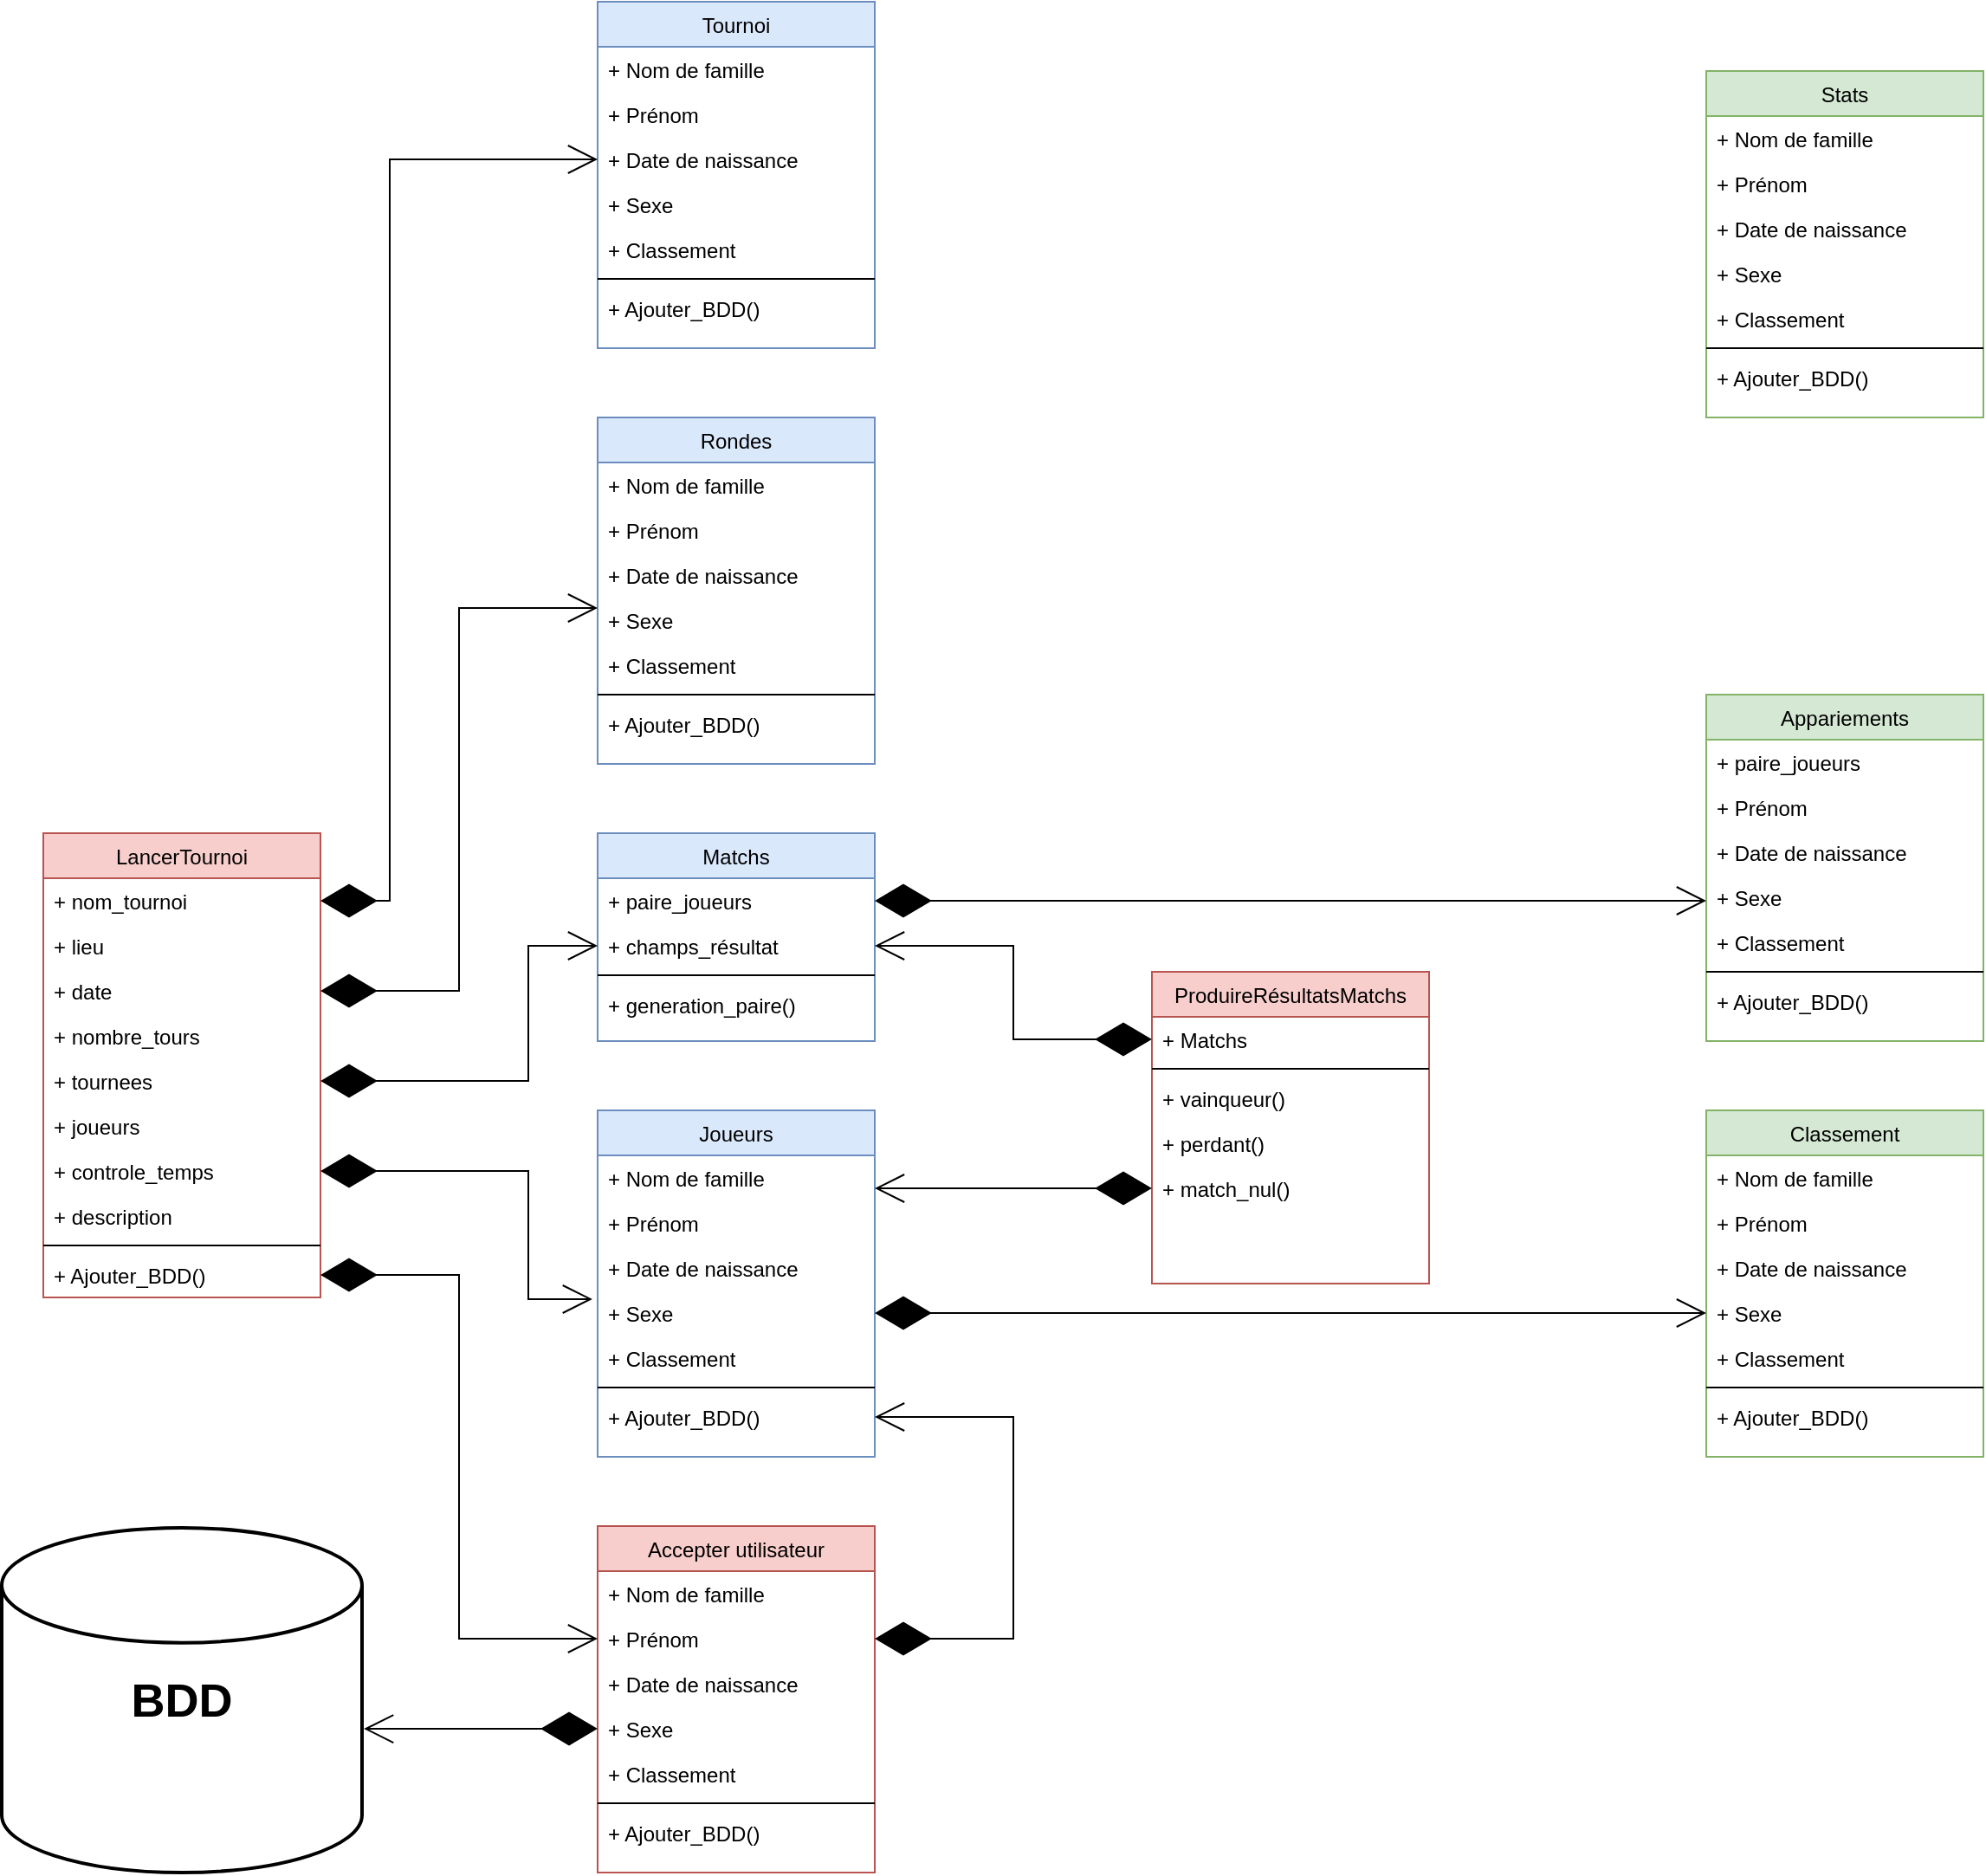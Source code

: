 <mxfile version="14.4.2" type="device"><diagram id="C5RBs43oDa-KdzZeNtuy" name="Page-1"><mxGraphModel dx="1422" dy="794" grid="1" gridSize="10" guides="1" tooltips="1" connect="1" arrows="1" fold="1" page="1" pageScale="1" pageWidth="827" pageHeight="1169" math="0" shadow="0"><root><mxCell id="WIyWlLk6GJQsqaUBKTNV-0"/><mxCell id="WIyWlLk6GJQsqaUBKTNV-1" parent="WIyWlLk6GJQsqaUBKTNV-0"/><mxCell id="zkfFHV4jXpPFQw0GAbJ--17" value="Joueurs" style="swimlane;fontStyle=0;align=center;verticalAlign=top;childLayout=stackLayout;horizontal=1;startSize=26;horizontalStack=0;resizeParent=1;resizeLast=0;collapsible=1;marginBottom=0;rounded=0;shadow=0;strokeWidth=1;fillColor=#dae8fc;strokeColor=#6c8ebf;" parent="WIyWlLk6GJQsqaUBKTNV-1" vertex="1"><mxGeometry x="960" y="720" width="160" height="200" as="geometry"><mxRectangle x="550" y="140" width="160" height="26" as="alternateBounds"/></mxGeometry></mxCell><mxCell id="zkfFHV4jXpPFQw0GAbJ--18" value="+ Nom de famille" style="text;align=left;verticalAlign=top;spacingLeft=4;spacingRight=4;overflow=hidden;rotatable=0;points=[[0,0.5],[1,0.5]];portConstraint=eastwest;" parent="zkfFHV4jXpPFQw0GAbJ--17" vertex="1"><mxGeometry y="26" width="160" height="26" as="geometry"/></mxCell><mxCell id="zkfFHV4jXpPFQw0GAbJ--19" value="+ Prénom" style="text;align=left;verticalAlign=top;spacingLeft=4;spacingRight=4;overflow=hidden;rotatable=0;points=[[0,0.5],[1,0.5]];portConstraint=eastwest;rounded=0;shadow=0;html=0;" parent="zkfFHV4jXpPFQw0GAbJ--17" vertex="1"><mxGeometry y="52" width="160" height="26" as="geometry"/></mxCell><mxCell id="zkfFHV4jXpPFQw0GAbJ--20" value="+ Date de naissance" style="text;align=left;verticalAlign=top;spacingLeft=4;spacingRight=4;overflow=hidden;rotatable=0;points=[[0,0.5],[1,0.5]];portConstraint=eastwest;rounded=0;shadow=0;html=0;" parent="zkfFHV4jXpPFQw0GAbJ--17" vertex="1"><mxGeometry y="78" width="160" height="26" as="geometry"/></mxCell><mxCell id="zkfFHV4jXpPFQw0GAbJ--21" value="+ Sexe" style="text;align=left;verticalAlign=top;spacingLeft=4;spacingRight=4;overflow=hidden;rotatable=0;points=[[0,0.5],[1,0.5]];portConstraint=eastwest;rounded=0;shadow=0;html=0;" parent="zkfFHV4jXpPFQw0GAbJ--17" vertex="1"><mxGeometry y="104" width="160" height="26" as="geometry"/></mxCell><mxCell id="zkfFHV4jXpPFQw0GAbJ--22" value="+ Classement" style="text;align=left;verticalAlign=top;spacingLeft=4;spacingRight=4;overflow=hidden;rotatable=0;points=[[0,0.5],[1,0.5]];portConstraint=eastwest;rounded=0;shadow=0;html=0;" parent="zkfFHV4jXpPFQw0GAbJ--17" vertex="1"><mxGeometry y="130" width="160" height="26" as="geometry"/></mxCell><mxCell id="zkfFHV4jXpPFQw0GAbJ--23" value="" style="line;html=1;strokeWidth=1;align=left;verticalAlign=middle;spacingTop=-1;spacingLeft=3;spacingRight=3;rotatable=0;labelPosition=right;points=[];portConstraint=eastwest;" parent="zkfFHV4jXpPFQw0GAbJ--17" vertex="1"><mxGeometry y="156" width="160" height="8" as="geometry"/></mxCell><mxCell id="zkfFHV4jXpPFQw0GAbJ--24" value="+ Ajouter_BDD()" style="text;align=left;verticalAlign=top;spacingLeft=4;spacingRight=4;overflow=hidden;rotatable=0;points=[[0,0.5],[1,0.5]];portConstraint=eastwest;" parent="zkfFHV4jXpPFQw0GAbJ--17" vertex="1"><mxGeometry y="164" width="160" height="26" as="geometry"/></mxCell><mxCell id="J_ywM8jOWVb0m4d9G2cH-3" value="ProduireRésultatsMatchs" style="swimlane;fontStyle=0;align=center;verticalAlign=top;childLayout=stackLayout;horizontal=1;startSize=26;horizontalStack=0;resizeParent=1;resizeLast=0;collapsible=1;marginBottom=0;rounded=0;shadow=0;strokeWidth=1;fillColor=#f8cecc;strokeColor=#b85450;" parent="WIyWlLk6GJQsqaUBKTNV-1" vertex="1"><mxGeometry x="1280" y="640" width="160" height="180" as="geometry"><mxRectangle x="550" y="140" width="160" height="26" as="alternateBounds"/></mxGeometry></mxCell><mxCell id="J_ywM8jOWVb0m4d9G2cH-4" value="+ Matchs" style="text;align=left;verticalAlign=top;spacingLeft=4;spacingRight=4;overflow=hidden;rotatable=0;points=[[0,0.5],[1,0.5]];portConstraint=eastwest;" parent="J_ywM8jOWVb0m4d9G2cH-3" vertex="1"><mxGeometry y="26" width="160" height="26" as="geometry"/></mxCell><mxCell id="J_ywM8jOWVb0m4d9G2cH-9" value="" style="line;html=1;strokeWidth=1;align=left;verticalAlign=middle;spacingTop=-1;spacingLeft=3;spacingRight=3;rotatable=0;labelPosition=right;points=[];portConstraint=eastwest;" parent="J_ywM8jOWVb0m4d9G2cH-3" vertex="1"><mxGeometry y="52" width="160" height="8" as="geometry"/></mxCell><mxCell id="J_ywM8jOWVb0m4d9G2cH-10" value="+ vainqueur()" style="text;align=left;verticalAlign=top;spacingLeft=4;spacingRight=4;overflow=hidden;rotatable=0;points=[[0,0.5],[1,0.5]];portConstraint=eastwest;" parent="J_ywM8jOWVb0m4d9G2cH-3" vertex="1"><mxGeometry y="60" width="160" height="26" as="geometry"/></mxCell><mxCell id="_ka30wiP6D1bvInH7cxf-61" value="+ perdant()" style="text;align=left;verticalAlign=top;spacingLeft=4;spacingRight=4;overflow=hidden;rotatable=0;points=[[0,0.5],[1,0.5]];portConstraint=eastwest;" vertex="1" parent="J_ywM8jOWVb0m4d9G2cH-3"><mxGeometry y="86" width="160" height="26" as="geometry"/></mxCell><mxCell id="_ka30wiP6D1bvInH7cxf-62" value="+ match_nul()" style="text;align=left;verticalAlign=top;spacingLeft=4;spacingRight=4;overflow=hidden;rotatable=0;points=[[0,0.5],[1,0.5]];portConstraint=eastwest;" vertex="1" parent="J_ywM8jOWVb0m4d9G2cH-3"><mxGeometry y="112" width="160" height="26" as="geometry"/></mxCell><mxCell id="J_ywM8jOWVb0m4d9G2cH-11" value="Classement" style="swimlane;fontStyle=0;align=center;verticalAlign=top;childLayout=stackLayout;horizontal=1;startSize=26;horizontalStack=0;resizeParent=1;resizeLast=0;collapsible=1;marginBottom=0;rounded=0;shadow=0;strokeWidth=1;fillColor=#d5e8d4;strokeColor=#82b366;" parent="WIyWlLk6GJQsqaUBKTNV-1" vertex="1"><mxGeometry x="1600" y="720" width="160" height="200" as="geometry"><mxRectangle x="550" y="140" width="160" height="26" as="alternateBounds"/></mxGeometry></mxCell><mxCell id="J_ywM8jOWVb0m4d9G2cH-12" value="+ Nom de famille" style="text;align=left;verticalAlign=top;spacingLeft=4;spacingRight=4;overflow=hidden;rotatable=0;points=[[0,0.5],[1,0.5]];portConstraint=eastwest;" parent="J_ywM8jOWVb0m4d9G2cH-11" vertex="1"><mxGeometry y="26" width="160" height="26" as="geometry"/></mxCell><mxCell id="J_ywM8jOWVb0m4d9G2cH-13" value="+ Prénom" style="text;align=left;verticalAlign=top;spacingLeft=4;spacingRight=4;overflow=hidden;rotatable=0;points=[[0,0.5],[1,0.5]];portConstraint=eastwest;rounded=0;shadow=0;html=0;" parent="J_ywM8jOWVb0m4d9G2cH-11" vertex="1"><mxGeometry y="52" width="160" height="26" as="geometry"/></mxCell><mxCell id="J_ywM8jOWVb0m4d9G2cH-14" value="+ Date de naissance" style="text;align=left;verticalAlign=top;spacingLeft=4;spacingRight=4;overflow=hidden;rotatable=0;points=[[0,0.5],[1,0.5]];portConstraint=eastwest;rounded=0;shadow=0;html=0;" parent="J_ywM8jOWVb0m4d9G2cH-11" vertex="1"><mxGeometry y="78" width="160" height="26" as="geometry"/></mxCell><mxCell id="J_ywM8jOWVb0m4d9G2cH-15" value="+ Sexe" style="text;align=left;verticalAlign=top;spacingLeft=4;spacingRight=4;overflow=hidden;rotatable=0;points=[[0,0.5],[1,0.5]];portConstraint=eastwest;rounded=0;shadow=0;html=0;" parent="J_ywM8jOWVb0m4d9G2cH-11" vertex="1"><mxGeometry y="104" width="160" height="26" as="geometry"/></mxCell><mxCell id="J_ywM8jOWVb0m4d9G2cH-16" value="+ Classement" style="text;align=left;verticalAlign=top;spacingLeft=4;spacingRight=4;overflow=hidden;rotatable=0;points=[[0,0.5],[1,0.5]];portConstraint=eastwest;rounded=0;shadow=0;html=0;" parent="J_ywM8jOWVb0m4d9G2cH-11" vertex="1"><mxGeometry y="130" width="160" height="26" as="geometry"/></mxCell><mxCell id="J_ywM8jOWVb0m4d9G2cH-17" value="" style="line;html=1;strokeWidth=1;align=left;verticalAlign=middle;spacingTop=-1;spacingLeft=3;spacingRight=3;rotatable=0;labelPosition=right;points=[];portConstraint=eastwest;" parent="J_ywM8jOWVb0m4d9G2cH-11" vertex="1"><mxGeometry y="156" width="160" height="8" as="geometry"/></mxCell><mxCell id="J_ywM8jOWVb0m4d9G2cH-18" value="+ Ajouter_BDD()" style="text;align=left;verticalAlign=top;spacingLeft=4;spacingRight=4;overflow=hidden;rotatable=0;points=[[0,0.5],[1,0.5]];portConstraint=eastwest;" parent="J_ywM8jOWVb0m4d9G2cH-11" vertex="1"><mxGeometry y="164" width="160" height="26" as="geometry"/></mxCell><mxCell id="_ka30wiP6D1bvInH7cxf-0" value="Matchs" style="swimlane;fontStyle=0;align=center;verticalAlign=top;childLayout=stackLayout;horizontal=1;startSize=26;horizontalStack=0;resizeParent=1;resizeLast=0;collapsible=1;marginBottom=0;rounded=0;shadow=0;strokeWidth=1;fillColor=#dae8fc;strokeColor=#6c8ebf;" vertex="1" parent="WIyWlLk6GJQsqaUBKTNV-1"><mxGeometry x="960" y="560" width="160" height="120" as="geometry"><mxRectangle x="550" y="140" width="160" height="26" as="alternateBounds"/></mxGeometry></mxCell><mxCell id="_ka30wiP6D1bvInH7cxf-1" value="+ paire_joueurs" style="text;align=left;verticalAlign=top;spacingLeft=4;spacingRight=4;overflow=hidden;rotatable=0;points=[[0,0.5],[1,0.5]];portConstraint=eastwest;" vertex="1" parent="_ka30wiP6D1bvInH7cxf-0"><mxGeometry y="26" width="160" height="26" as="geometry"/></mxCell><mxCell id="_ka30wiP6D1bvInH7cxf-2" value="+ champs_résultat" style="text;align=left;verticalAlign=top;spacingLeft=4;spacingRight=4;overflow=hidden;rotatable=0;points=[[0,0.5],[1,0.5]];portConstraint=eastwest;rounded=0;shadow=0;html=0;" vertex="1" parent="_ka30wiP6D1bvInH7cxf-0"><mxGeometry y="52" width="160" height="26" as="geometry"/></mxCell><mxCell id="_ka30wiP6D1bvInH7cxf-6" value="" style="line;html=1;strokeWidth=1;align=left;verticalAlign=middle;spacingTop=-1;spacingLeft=3;spacingRight=3;rotatable=0;labelPosition=right;points=[];portConstraint=eastwest;" vertex="1" parent="_ka30wiP6D1bvInH7cxf-0"><mxGeometry y="78" width="160" height="8" as="geometry"/></mxCell><mxCell id="_ka30wiP6D1bvInH7cxf-60" value="+ generation_paire()" style="text;align=left;verticalAlign=top;spacingLeft=4;spacingRight=4;overflow=hidden;rotatable=0;points=[[0,0.5],[1,0.5]];portConstraint=eastwest;" vertex="1" parent="_ka30wiP6D1bvInH7cxf-0"><mxGeometry y="86" width="160" height="26" as="geometry"/></mxCell><mxCell id="_ka30wiP6D1bvInH7cxf-8" value="Rondes" style="swimlane;fontStyle=0;align=center;verticalAlign=top;childLayout=stackLayout;horizontal=1;startSize=26;horizontalStack=0;resizeParent=1;resizeLast=0;collapsible=1;marginBottom=0;rounded=0;shadow=0;strokeWidth=1;fillColor=#dae8fc;strokeColor=#6c8ebf;" vertex="1" parent="WIyWlLk6GJQsqaUBKTNV-1"><mxGeometry x="960" y="320" width="160" height="200" as="geometry"><mxRectangle x="550" y="140" width="160" height="26" as="alternateBounds"/></mxGeometry></mxCell><mxCell id="_ka30wiP6D1bvInH7cxf-9" value="+ Nom de famille" style="text;align=left;verticalAlign=top;spacingLeft=4;spacingRight=4;overflow=hidden;rotatable=0;points=[[0,0.5],[1,0.5]];portConstraint=eastwest;" vertex="1" parent="_ka30wiP6D1bvInH7cxf-8"><mxGeometry y="26" width="160" height="26" as="geometry"/></mxCell><mxCell id="_ka30wiP6D1bvInH7cxf-10" value="+ Prénom" style="text;align=left;verticalAlign=top;spacingLeft=4;spacingRight=4;overflow=hidden;rotatable=0;points=[[0,0.5],[1,0.5]];portConstraint=eastwest;rounded=0;shadow=0;html=0;" vertex="1" parent="_ka30wiP6D1bvInH7cxf-8"><mxGeometry y="52" width="160" height="26" as="geometry"/></mxCell><mxCell id="_ka30wiP6D1bvInH7cxf-11" value="+ Date de naissance" style="text;align=left;verticalAlign=top;spacingLeft=4;spacingRight=4;overflow=hidden;rotatable=0;points=[[0,0.5],[1,0.5]];portConstraint=eastwest;rounded=0;shadow=0;html=0;" vertex="1" parent="_ka30wiP6D1bvInH7cxf-8"><mxGeometry y="78" width="160" height="26" as="geometry"/></mxCell><mxCell id="_ka30wiP6D1bvInH7cxf-12" value="+ Sexe" style="text;align=left;verticalAlign=top;spacingLeft=4;spacingRight=4;overflow=hidden;rotatable=0;points=[[0,0.5],[1,0.5]];portConstraint=eastwest;rounded=0;shadow=0;html=0;" vertex="1" parent="_ka30wiP6D1bvInH7cxf-8"><mxGeometry y="104" width="160" height="26" as="geometry"/></mxCell><mxCell id="_ka30wiP6D1bvInH7cxf-13" value="+ Classement" style="text;align=left;verticalAlign=top;spacingLeft=4;spacingRight=4;overflow=hidden;rotatable=0;points=[[0,0.5],[1,0.5]];portConstraint=eastwest;rounded=0;shadow=0;html=0;" vertex="1" parent="_ka30wiP6D1bvInH7cxf-8"><mxGeometry y="130" width="160" height="26" as="geometry"/></mxCell><mxCell id="_ka30wiP6D1bvInH7cxf-14" value="" style="line;html=1;strokeWidth=1;align=left;verticalAlign=middle;spacingTop=-1;spacingLeft=3;spacingRight=3;rotatable=0;labelPosition=right;points=[];portConstraint=eastwest;" vertex="1" parent="_ka30wiP6D1bvInH7cxf-8"><mxGeometry y="156" width="160" height="8" as="geometry"/></mxCell><mxCell id="_ka30wiP6D1bvInH7cxf-15" value="+ Ajouter_BDD()" style="text;align=left;verticalAlign=top;spacingLeft=4;spacingRight=4;overflow=hidden;rotatable=0;points=[[0,0.5],[1,0.5]];portConstraint=eastwest;" vertex="1" parent="_ka30wiP6D1bvInH7cxf-8"><mxGeometry y="164" width="160" height="26" as="geometry"/></mxCell><mxCell id="_ka30wiP6D1bvInH7cxf-16" value="Appariements" style="swimlane;fontStyle=0;align=center;verticalAlign=top;childLayout=stackLayout;horizontal=1;startSize=26;horizontalStack=0;resizeParent=1;resizeLast=0;collapsible=1;marginBottom=0;rounded=0;shadow=0;strokeWidth=1;fillColor=#d5e8d4;strokeColor=#82b366;" vertex="1" parent="WIyWlLk6GJQsqaUBKTNV-1"><mxGeometry x="1600" y="480" width="160" height="200" as="geometry"><mxRectangle x="550" y="140" width="160" height="26" as="alternateBounds"/></mxGeometry></mxCell><mxCell id="_ka30wiP6D1bvInH7cxf-17" value="+ paire_joueurs" style="text;align=left;verticalAlign=top;spacingLeft=4;spacingRight=4;overflow=hidden;rotatable=0;points=[[0,0.5],[1,0.5]];portConstraint=eastwest;" vertex="1" parent="_ka30wiP6D1bvInH7cxf-16"><mxGeometry y="26" width="160" height="26" as="geometry"/></mxCell><mxCell id="_ka30wiP6D1bvInH7cxf-18" value="+ Prénom" style="text;align=left;verticalAlign=top;spacingLeft=4;spacingRight=4;overflow=hidden;rotatable=0;points=[[0,0.5],[1,0.5]];portConstraint=eastwest;rounded=0;shadow=0;html=0;" vertex="1" parent="_ka30wiP6D1bvInH7cxf-16"><mxGeometry y="52" width="160" height="26" as="geometry"/></mxCell><mxCell id="_ka30wiP6D1bvInH7cxf-19" value="+ Date de naissance" style="text;align=left;verticalAlign=top;spacingLeft=4;spacingRight=4;overflow=hidden;rotatable=0;points=[[0,0.5],[1,0.5]];portConstraint=eastwest;rounded=0;shadow=0;html=0;" vertex="1" parent="_ka30wiP6D1bvInH7cxf-16"><mxGeometry y="78" width="160" height="26" as="geometry"/></mxCell><mxCell id="_ka30wiP6D1bvInH7cxf-20" value="+ Sexe" style="text;align=left;verticalAlign=top;spacingLeft=4;spacingRight=4;overflow=hidden;rotatable=0;points=[[0,0.5],[1,0.5]];portConstraint=eastwest;rounded=0;shadow=0;html=0;" vertex="1" parent="_ka30wiP6D1bvInH7cxf-16"><mxGeometry y="104" width="160" height="26" as="geometry"/></mxCell><mxCell id="_ka30wiP6D1bvInH7cxf-21" value="+ Classement" style="text;align=left;verticalAlign=top;spacingLeft=4;spacingRight=4;overflow=hidden;rotatable=0;points=[[0,0.5],[1,0.5]];portConstraint=eastwest;rounded=0;shadow=0;html=0;" vertex="1" parent="_ka30wiP6D1bvInH7cxf-16"><mxGeometry y="130" width="160" height="26" as="geometry"/></mxCell><mxCell id="_ka30wiP6D1bvInH7cxf-22" value="" style="line;html=1;strokeWidth=1;align=left;verticalAlign=middle;spacingTop=-1;spacingLeft=3;spacingRight=3;rotatable=0;labelPosition=right;points=[];portConstraint=eastwest;" vertex="1" parent="_ka30wiP6D1bvInH7cxf-16"><mxGeometry y="156" width="160" height="8" as="geometry"/></mxCell><mxCell id="_ka30wiP6D1bvInH7cxf-23" value="+ Ajouter_BDD()" style="text;align=left;verticalAlign=top;spacingLeft=4;spacingRight=4;overflow=hidden;rotatable=0;points=[[0,0.5],[1,0.5]];portConstraint=eastwest;" vertex="1" parent="_ka30wiP6D1bvInH7cxf-16"><mxGeometry y="164" width="160" height="26" as="geometry"/></mxCell><mxCell id="_ka30wiP6D1bvInH7cxf-24" value="Stats" style="swimlane;fontStyle=0;align=center;verticalAlign=top;childLayout=stackLayout;horizontal=1;startSize=26;horizontalStack=0;resizeParent=1;resizeLast=0;collapsible=1;marginBottom=0;rounded=0;shadow=0;strokeWidth=1;fillColor=#d5e8d4;strokeColor=#82b366;" vertex="1" parent="WIyWlLk6GJQsqaUBKTNV-1"><mxGeometry x="1600" y="120" width="160" height="200" as="geometry"><mxRectangle x="550" y="140" width="160" height="26" as="alternateBounds"/></mxGeometry></mxCell><mxCell id="_ka30wiP6D1bvInH7cxf-25" value="+ Nom de famille" style="text;align=left;verticalAlign=top;spacingLeft=4;spacingRight=4;overflow=hidden;rotatable=0;points=[[0,0.5],[1,0.5]];portConstraint=eastwest;" vertex="1" parent="_ka30wiP6D1bvInH7cxf-24"><mxGeometry y="26" width="160" height="26" as="geometry"/></mxCell><mxCell id="_ka30wiP6D1bvInH7cxf-26" value="+ Prénom" style="text;align=left;verticalAlign=top;spacingLeft=4;spacingRight=4;overflow=hidden;rotatable=0;points=[[0,0.5],[1,0.5]];portConstraint=eastwest;rounded=0;shadow=0;html=0;" vertex="1" parent="_ka30wiP6D1bvInH7cxf-24"><mxGeometry y="52" width="160" height="26" as="geometry"/></mxCell><mxCell id="_ka30wiP6D1bvInH7cxf-27" value="+ Date de naissance" style="text;align=left;verticalAlign=top;spacingLeft=4;spacingRight=4;overflow=hidden;rotatable=0;points=[[0,0.5],[1,0.5]];portConstraint=eastwest;rounded=0;shadow=0;html=0;" vertex="1" parent="_ka30wiP6D1bvInH7cxf-24"><mxGeometry y="78" width="160" height="26" as="geometry"/></mxCell><mxCell id="_ka30wiP6D1bvInH7cxf-28" value="+ Sexe" style="text;align=left;verticalAlign=top;spacingLeft=4;spacingRight=4;overflow=hidden;rotatable=0;points=[[0,0.5],[1,0.5]];portConstraint=eastwest;rounded=0;shadow=0;html=0;" vertex="1" parent="_ka30wiP6D1bvInH7cxf-24"><mxGeometry y="104" width="160" height="26" as="geometry"/></mxCell><mxCell id="_ka30wiP6D1bvInH7cxf-29" value="+ Classement" style="text;align=left;verticalAlign=top;spacingLeft=4;spacingRight=4;overflow=hidden;rotatable=0;points=[[0,0.5],[1,0.5]];portConstraint=eastwest;rounded=0;shadow=0;html=0;" vertex="1" parent="_ka30wiP6D1bvInH7cxf-24"><mxGeometry y="130" width="160" height="26" as="geometry"/></mxCell><mxCell id="_ka30wiP6D1bvInH7cxf-30" value="" style="line;html=1;strokeWidth=1;align=left;verticalAlign=middle;spacingTop=-1;spacingLeft=3;spacingRight=3;rotatable=0;labelPosition=right;points=[];portConstraint=eastwest;" vertex="1" parent="_ka30wiP6D1bvInH7cxf-24"><mxGeometry y="156" width="160" height="8" as="geometry"/></mxCell><mxCell id="_ka30wiP6D1bvInH7cxf-31" value="+ Ajouter_BDD()" style="text;align=left;verticalAlign=top;spacingLeft=4;spacingRight=4;overflow=hidden;rotatable=0;points=[[0,0.5],[1,0.5]];portConstraint=eastwest;" vertex="1" parent="_ka30wiP6D1bvInH7cxf-24"><mxGeometry y="164" width="160" height="26" as="geometry"/></mxCell><mxCell id="_ka30wiP6D1bvInH7cxf-32" value="Tournoi" style="swimlane;fontStyle=0;align=center;verticalAlign=top;childLayout=stackLayout;horizontal=1;startSize=26;horizontalStack=0;resizeParent=1;resizeLast=0;collapsible=1;marginBottom=0;rounded=0;shadow=0;strokeWidth=1;fillColor=#dae8fc;strokeColor=#6c8ebf;" vertex="1" parent="WIyWlLk6GJQsqaUBKTNV-1"><mxGeometry x="960" y="80" width="160" height="200" as="geometry"><mxRectangle x="550" y="140" width="160" height="26" as="alternateBounds"/></mxGeometry></mxCell><mxCell id="_ka30wiP6D1bvInH7cxf-33" value="+ Nom de famille" style="text;align=left;verticalAlign=top;spacingLeft=4;spacingRight=4;overflow=hidden;rotatable=0;points=[[0,0.5],[1,0.5]];portConstraint=eastwest;" vertex="1" parent="_ka30wiP6D1bvInH7cxf-32"><mxGeometry y="26" width="160" height="26" as="geometry"/></mxCell><mxCell id="_ka30wiP6D1bvInH7cxf-34" value="+ Prénom" style="text;align=left;verticalAlign=top;spacingLeft=4;spacingRight=4;overflow=hidden;rotatable=0;points=[[0,0.5],[1,0.5]];portConstraint=eastwest;rounded=0;shadow=0;html=0;" vertex="1" parent="_ka30wiP6D1bvInH7cxf-32"><mxGeometry y="52" width="160" height="26" as="geometry"/></mxCell><mxCell id="_ka30wiP6D1bvInH7cxf-35" value="+ Date de naissance" style="text;align=left;verticalAlign=top;spacingLeft=4;spacingRight=4;overflow=hidden;rotatable=0;points=[[0,0.5],[1,0.5]];portConstraint=eastwest;rounded=0;shadow=0;html=0;" vertex="1" parent="_ka30wiP6D1bvInH7cxf-32"><mxGeometry y="78" width="160" height="26" as="geometry"/></mxCell><mxCell id="_ka30wiP6D1bvInH7cxf-36" value="+ Sexe" style="text;align=left;verticalAlign=top;spacingLeft=4;spacingRight=4;overflow=hidden;rotatable=0;points=[[0,0.5],[1,0.5]];portConstraint=eastwest;rounded=0;shadow=0;html=0;" vertex="1" parent="_ka30wiP6D1bvInH7cxf-32"><mxGeometry y="104" width="160" height="26" as="geometry"/></mxCell><mxCell id="_ka30wiP6D1bvInH7cxf-37" value="+ Classement" style="text;align=left;verticalAlign=top;spacingLeft=4;spacingRight=4;overflow=hidden;rotatable=0;points=[[0,0.5],[1,0.5]];portConstraint=eastwest;rounded=0;shadow=0;html=0;" vertex="1" parent="_ka30wiP6D1bvInH7cxf-32"><mxGeometry y="130" width="160" height="26" as="geometry"/></mxCell><mxCell id="_ka30wiP6D1bvInH7cxf-38" value="" style="line;html=1;strokeWidth=1;align=left;verticalAlign=middle;spacingTop=-1;spacingLeft=3;spacingRight=3;rotatable=0;labelPosition=right;points=[];portConstraint=eastwest;" vertex="1" parent="_ka30wiP6D1bvInH7cxf-32"><mxGeometry y="156" width="160" height="8" as="geometry"/></mxCell><mxCell id="_ka30wiP6D1bvInH7cxf-39" value="+ Ajouter_BDD()" style="text;align=left;verticalAlign=top;spacingLeft=4;spacingRight=4;overflow=hidden;rotatable=0;points=[[0,0.5],[1,0.5]];portConstraint=eastwest;" vertex="1" parent="_ka30wiP6D1bvInH7cxf-32"><mxGeometry y="164" width="160" height="26" as="geometry"/></mxCell><mxCell id="_ka30wiP6D1bvInH7cxf-40" value="Accepter utilisateur" style="swimlane;fontStyle=0;align=center;verticalAlign=top;childLayout=stackLayout;horizontal=1;startSize=26;horizontalStack=0;resizeParent=1;resizeLast=0;collapsible=1;marginBottom=0;rounded=0;shadow=0;strokeWidth=1;fillColor=#f8cecc;strokeColor=#b85450;" vertex="1" parent="WIyWlLk6GJQsqaUBKTNV-1"><mxGeometry x="960" y="960" width="160" height="200" as="geometry"><mxRectangle x="550" y="140" width="160" height="26" as="alternateBounds"/></mxGeometry></mxCell><mxCell id="_ka30wiP6D1bvInH7cxf-41" value="+ Nom de famille" style="text;align=left;verticalAlign=top;spacingLeft=4;spacingRight=4;overflow=hidden;rotatable=0;points=[[0,0.5],[1,0.5]];portConstraint=eastwest;" vertex="1" parent="_ka30wiP6D1bvInH7cxf-40"><mxGeometry y="26" width="160" height="26" as="geometry"/></mxCell><mxCell id="_ka30wiP6D1bvInH7cxf-42" value="+ Prénom" style="text;align=left;verticalAlign=top;spacingLeft=4;spacingRight=4;overflow=hidden;rotatable=0;points=[[0,0.5],[1,0.5]];portConstraint=eastwest;rounded=0;shadow=0;html=0;" vertex="1" parent="_ka30wiP6D1bvInH7cxf-40"><mxGeometry y="52" width="160" height="26" as="geometry"/></mxCell><mxCell id="_ka30wiP6D1bvInH7cxf-43" value="+ Date de naissance" style="text;align=left;verticalAlign=top;spacingLeft=4;spacingRight=4;overflow=hidden;rotatable=0;points=[[0,0.5],[1,0.5]];portConstraint=eastwest;rounded=0;shadow=0;html=0;" vertex="1" parent="_ka30wiP6D1bvInH7cxf-40"><mxGeometry y="78" width="160" height="26" as="geometry"/></mxCell><mxCell id="_ka30wiP6D1bvInH7cxf-44" value="+ Sexe" style="text;align=left;verticalAlign=top;spacingLeft=4;spacingRight=4;overflow=hidden;rotatable=0;points=[[0,0.5],[1,0.5]];portConstraint=eastwest;rounded=0;shadow=0;html=0;" vertex="1" parent="_ka30wiP6D1bvInH7cxf-40"><mxGeometry y="104" width="160" height="26" as="geometry"/></mxCell><mxCell id="_ka30wiP6D1bvInH7cxf-45" value="+ Classement" style="text;align=left;verticalAlign=top;spacingLeft=4;spacingRight=4;overflow=hidden;rotatable=0;points=[[0,0.5],[1,0.5]];portConstraint=eastwest;rounded=0;shadow=0;html=0;" vertex="1" parent="_ka30wiP6D1bvInH7cxf-40"><mxGeometry y="130" width="160" height="26" as="geometry"/></mxCell><mxCell id="_ka30wiP6D1bvInH7cxf-46" value="" style="line;html=1;strokeWidth=1;align=left;verticalAlign=middle;spacingTop=-1;spacingLeft=3;spacingRight=3;rotatable=0;labelPosition=right;points=[];portConstraint=eastwest;" vertex="1" parent="_ka30wiP6D1bvInH7cxf-40"><mxGeometry y="156" width="160" height="8" as="geometry"/></mxCell><mxCell id="_ka30wiP6D1bvInH7cxf-47" value="+ Ajouter_BDD()" style="text;align=left;verticalAlign=top;spacingLeft=4;spacingRight=4;overflow=hidden;rotatable=0;points=[[0,0.5],[1,0.5]];portConstraint=eastwest;" vertex="1" parent="_ka30wiP6D1bvInH7cxf-40"><mxGeometry y="164" width="160" height="26" as="geometry"/></mxCell><mxCell id="_ka30wiP6D1bvInH7cxf-48" value="LancerTournoi" style="swimlane;fontStyle=0;align=center;verticalAlign=top;childLayout=stackLayout;horizontal=1;startSize=26;horizontalStack=0;resizeParent=1;resizeLast=0;collapsible=1;marginBottom=0;rounded=0;shadow=0;strokeWidth=1;fillColor=#f8cecc;strokeColor=#b85450;" vertex="1" parent="WIyWlLk6GJQsqaUBKTNV-1"><mxGeometry x="640" y="560" width="160" height="268" as="geometry"><mxRectangle x="550" y="140" width="160" height="26" as="alternateBounds"/></mxGeometry></mxCell><mxCell id="_ka30wiP6D1bvInH7cxf-49" value="+ nom_tournoi" style="text;align=left;verticalAlign=top;spacingLeft=4;spacingRight=4;overflow=hidden;rotatable=0;points=[[0,0.5],[1,0.5]];portConstraint=eastwest;" vertex="1" parent="_ka30wiP6D1bvInH7cxf-48"><mxGeometry y="26" width="160" height="26" as="geometry"/></mxCell><mxCell id="_ka30wiP6D1bvInH7cxf-50" value="+ lieu" style="text;align=left;verticalAlign=top;spacingLeft=4;spacingRight=4;overflow=hidden;rotatable=0;points=[[0,0.5],[1,0.5]];portConstraint=eastwest;rounded=0;shadow=0;html=0;" vertex="1" parent="_ka30wiP6D1bvInH7cxf-48"><mxGeometry y="52" width="160" height="26" as="geometry"/></mxCell><mxCell id="_ka30wiP6D1bvInH7cxf-51" value="+ date" style="text;align=left;verticalAlign=top;spacingLeft=4;spacingRight=4;overflow=hidden;rotatable=0;points=[[0,0.5],[1,0.5]];portConstraint=eastwest;rounded=0;shadow=0;html=0;" vertex="1" parent="_ka30wiP6D1bvInH7cxf-48"><mxGeometry y="78" width="160" height="26" as="geometry"/></mxCell><mxCell id="_ka30wiP6D1bvInH7cxf-52" value="+ nombre_tours" style="text;align=left;verticalAlign=top;spacingLeft=4;spacingRight=4;overflow=hidden;rotatable=0;points=[[0,0.5],[1,0.5]];portConstraint=eastwest;rounded=0;shadow=0;html=0;" vertex="1" parent="_ka30wiP6D1bvInH7cxf-48"><mxGeometry y="104" width="160" height="26" as="geometry"/></mxCell><mxCell id="_ka30wiP6D1bvInH7cxf-56" value="+ tournees" style="text;align=left;verticalAlign=top;spacingLeft=4;spacingRight=4;overflow=hidden;rotatable=0;points=[[0,0.5],[1,0.5]];portConstraint=eastwest;rounded=0;shadow=0;html=0;" vertex="1" parent="_ka30wiP6D1bvInH7cxf-48"><mxGeometry y="130" width="160" height="26" as="geometry"/></mxCell><mxCell id="_ka30wiP6D1bvInH7cxf-57" value="+ joueurs" style="text;align=left;verticalAlign=top;spacingLeft=4;spacingRight=4;overflow=hidden;rotatable=0;points=[[0,0.5],[1,0.5]];portConstraint=eastwest;rounded=0;shadow=0;html=0;" vertex="1" parent="_ka30wiP6D1bvInH7cxf-48"><mxGeometry y="156" width="160" height="26" as="geometry"/></mxCell><mxCell id="_ka30wiP6D1bvInH7cxf-58" value="+ controle_temps" style="text;align=left;verticalAlign=top;spacingLeft=4;spacingRight=4;overflow=hidden;rotatable=0;points=[[0,0.5],[1,0.5]];portConstraint=eastwest;rounded=0;shadow=0;html=0;" vertex="1" parent="_ka30wiP6D1bvInH7cxf-48"><mxGeometry y="182" width="160" height="26" as="geometry"/></mxCell><mxCell id="_ka30wiP6D1bvInH7cxf-53" value="+ description" style="text;align=left;verticalAlign=top;spacingLeft=4;spacingRight=4;overflow=hidden;rotatable=0;points=[[0,0.5],[1,0.5]];portConstraint=eastwest;rounded=0;shadow=0;html=0;" vertex="1" parent="_ka30wiP6D1bvInH7cxf-48"><mxGeometry y="208" width="160" height="26" as="geometry"/></mxCell><mxCell id="_ka30wiP6D1bvInH7cxf-54" value="" style="line;html=1;strokeWidth=1;align=left;verticalAlign=middle;spacingTop=-1;spacingLeft=3;spacingRight=3;rotatable=0;labelPosition=right;points=[];portConstraint=eastwest;" vertex="1" parent="_ka30wiP6D1bvInH7cxf-48"><mxGeometry y="234" width="160" height="8" as="geometry"/></mxCell><mxCell id="_ka30wiP6D1bvInH7cxf-55" value="+ Ajouter_BDD()" style="text;align=left;verticalAlign=top;spacingLeft=4;spacingRight=4;overflow=hidden;rotatable=0;points=[[0,0.5],[1,0.5]];portConstraint=eastwest;" vertex="1" parent="_ka30wiP6D1bvInH7cxf-48"><mxGeometry y="242" width="160" height="26" as="geometry"/></mxCell><mxCell id="_ka30wiP6D1bvInH7cxf-59" value="&lt;font style=&quot;font-size: 27px&quot;&gt;&lt;b&gt;BDD&lt;/b&gt;&lt;/font&gt;" style="strokeWidth=2;html=1;shape=mxgraph.flowchart.database;whiteSpace=wrap;" vertex="1" parent="WIyWlLk6GJQsqaUBKTNV-1"><mxGeometry x="616" y="961" width="208" height="199" as="geometry"/></mxCell><mxCell id="_ka30wiP6D1bvInH7cxf-64" style="edgeStyle=orthogonalEdgeStyle;rounded=0;orthogonalLoop=1;jettySize=auto;html=1;exitX=1;exitY=0.5;exitDx=0;exitDy=0;entryX=0;entryY=0.5;entryDx=0;entryDy=0;startArrow=diamondThin;startFill=1;startSize=30;endArrow=open;endFill=0;endSize=15;" edge="1" parent="WIyWlLk6GJQsqaUBKTNV-1" source="_ka30wiP6D1bvInH7cxf-49" target="_ka30wiP6D1bvInH7cxf-35"><mxGeometry relative="1" as="geometry"><Array as="points"><mxPoint x="840" y="599"/><mxPoint x="840" y="171"/></Array></mxGeometry></mxCell><mxCell id="_ka30wiP6D1bvInH7cxf-65" style="edgeStyle=orthogonalEdgeStyle;rounded=0;orthogonalLoop=1;jettySize=auto;html=1;exitX=1;exitY=0.5;exitDx=0;exitDy=0;entryX=0;entryY=0.231;entryDx=0;entryDy=0;entryPerimeter=0;startArrow=diamondThin;startFill=1;startSize=30;endArrow=open;endFill=0;endSize=15;" edge="1" parent="WIyWlLk6GJQsqaUBKTNV-1" source="_ka30wiP6D1bvInH7cxf-51" target="_ka30wiP6D1bvInH7cxf-12"><mxGeometry relative="1" as="geometry"><Array as="points"><mxPoint x="880" y="651"/><mxPoint x="880" y="430"/></Array></mxGeometry></mxCell><mxCell id="_ka30wiP6D1bvInH7cxf-66" style="edgeStyle=orthogonalEdgeStyle;rounded=0;orthogonalLoop=1;jettySize=auto;html=1;exitX=1;exitY=0.5;exitDx=0;exitDy=0;entryX=0;entryY=0.5;entryDx=0;entryDy=0;startArrow=diamondThin;startFill=1;startSize=30;endArrow=open;endFill=0;endSize=15;" edge="1" parent="WIyWlLk6GJQsqaUBKTNV-1" source="_ka30wiP6D1bvInH7cxf-56" target="_ka30wiP6D1bvInH7cxf-2"><mxGeometry relative="1" as="geometry"><Array as="points"><mxPoint x="920" y="703"/><mxPoint x="920" y="625"/></Array></mxGeometry></mxCell><mxCell id="_ka30wiP6D1bvInH7cxf-67" style="edgeStyle=orthogonalEdgeStyle;rounded=0;orthogonalLoop=1;jettySize=auto;html=1;exitX=1;exitY=0.5;exitDx=0;exitDy=0;entryX=-0.019;entryY=0.192;entryDx=0;entryDy=0;entryPerimeter=0;startArrow=diamondThin;startFill=1;startSize=30;endArrow=open;endFill=0;endSize=15;" edge="1" parent="WIyWlLk6GJQsqaUBKTNV-1" source="_ka30wiP6D1bvInH7cxf-58" target="zkfFHV4jXpPFQw0GAbJ--21"><mxGeometry relative="1" as="geometry"><Array as="points"><mxPoint x="920" y="755"/><mxPoint x="920" y="829"/></Array></mxGeometry></mxCell><mxCell id="_ka30wiP6D1bvInH7cxf-68" style="edgeStyle=orthogonalEdgeStyle;rounded=0;orthogonalLoop=1;jettySize=auto;html=1;exitX=1;exitY=0.5;exitDx=0;exitDy=0;entryX=0;entryY=0.5;entryDx=0;entryDy=0;startArrow=diamondThin;startFill=1;startSize=30;endArrow=open;endFill=0;endSize=15;" edge="1" parent="WIyWlLk6GJQsqaUBKTNV-1" source="_ka30wiP6D1bvInH7cxf-55" target="_ka30wiP6D1bvInH7cxf-42"><mxGeometry relative="1" as="geometry"><Array as="points"><mxPoint x="880" y="815"/><mxPoint x="880" y="1025"/></Array></mxGeometry></mxCell><mxCell id="_ka30wiP6D1bvInH7cxf-69" style="edgeStyle=orthogonalEdgeStyle;rounded=0;orthogonalLoop=1;jettySize=auto;html=1;exitX=0;exitY=0.5;exitDx=0;exitDy=0;entryX=1;entryY=0.5;entryDx=0;entryDy=0;startArrow=diamondThin;startFill=1;startSize=30;endArrow=open;endFill=0;endSize=15;" edge="1" parent="WIyWlLk6GJQsqaUBKTNV-1" source="J_ywM8jOWVb0m4d9G2cH-4" target="_ka30wiP6D1bvInH7cxf-2"><mxGeometry relative="1" as="geometry"><Array as="points"><mxPoint x="1200" y="679"/><mxPoint x="1200" y="625"/></Array></mxGeometry></mxCell><mxCell id="_ka30wiP6D1bvInH7cxf-70" style="edgeStyle=orthogonalEdgeStyle;rounded=0;orthogonalLoop=1;jettySize=auto;html=1;exitX=0;exitY=0.5;exitDx=0;exitDy=0;startArrow=diamondThin;startFill=1;startSize=30;endArrow=open;endFill=0;endSize=15;" edge="1" parent="WIyWlLk6GJQsqaUBKTNV-1" source="_ka30wiP6D1bvInH7cxf-62"><mxGeometry relative="1" as="geometry"><mxPoint x="1120" y="765" as="targetPoint"/><Array as="points"><mxPoint x="1120" y="765"/></Array></mxGeometry></mxCell><mxCell id="_ka30wiP6D1bvInH7cxf-71" style="edgeStyle=orthogonalEdgeStyle;rounded=0;orthogonalLoop=1;jettySize=auto;html=1;exitX=1;exitY=0.5;exitDx=0;exitDy=0;entryX=1;entryY=0.5;entryDx=0;entryDy=0;startArrow=diamondThin;startFill=1;startSize=30;endArrow=open;endFill=0;endSize=15;" edge="1" parent="WIyWlLk6GJQsqaUBKTNV-1" source="_ka30wiP6D1bvInH7cxf-42" target="zkfFHV4jXpPFQw0GAbJ--24"><mxGeometry relative="1" as="geometry"><Array as="points"><mxPoint x="1200" y="1025"/><mxPoint x="1200" y="897"/></Array></mxGeometry></mxCell><mxCell id="_ka30wiP6D1bvInH7cxf-72" style="edgeStyle=orthogonalEdgeStyle;rounded=0;orthogonalLoop=1;jettySize=auto;html=1;exitX=0;exitY=0.5;exitDx=0;exitDy=0;entryX=1.005;entryY=0.583;entryDx=0;entryDy=0;entryPerimeter=0;startArrow=diamondThin;startFill=1;startSize=30;endArrow=open;endFill=0;endSize=15;" edge="1" parent="WIyWlLk6GJQsqaUBKTNV-1" source="_ka30wiP6D1bvInH7cxf-44" target="_ka30wiP6D1bvInH7cxf-59"><mxGeometry relative="1" as="geometry"/></mxCell><mxCell id="_ka30wiP6D1bvInH7cxf-74" style="edgeStyle=orthogonalEdgeStyle;rounded=0;orthogonalLoop=1;jettySize=auto;html=1;exitX=1;exitY=0.5;exitDx=0;exitDy=0;startArrow=diamondThin;startFill=1;startSize=30;endArrow=open;endFill=0;endSize=15;entryX=0;entryY=0.577;entryDx=0;entryDy=0;entryPerimeter=0;" edge="1" parent="WIyWlLk6GJQsqaUBKTNV-1" source="_ka30wiP6D1bvInH7cxf-1" target="_ka30wiP6D1bvInH7cxf-20"><mxGeometry relative="1" as="geometry"><mxPoint x="1590" y="599" as="targetPoint"/></mxGeometry></mxCell><mxCell id="_ka30wiP6D1bvInH7cxf-75" style="edgeStyle=orthogonalEdgeStyle;rounded=0;orthogonalLoop=1;jettySize=auto;html=1;exitX=1;exitY=0.5;exitDx=0;exitDy=0;startArrow=diamondThin;startFill=1;startSize=30;endArrow=open;endFill=0;endSize=15;" edge="1" parent="WIyWlLk6GJQsqaUBKTNV-1" source="zkfFHV4jXpPFQw0GAbJ--21"><mxGeometry relative="1" as="geometry"><mxPoint x="1600" y="837" as="targetPoint"/></mxGeometry></mxCell></root></mxGraphModel></diagram></mxfile>